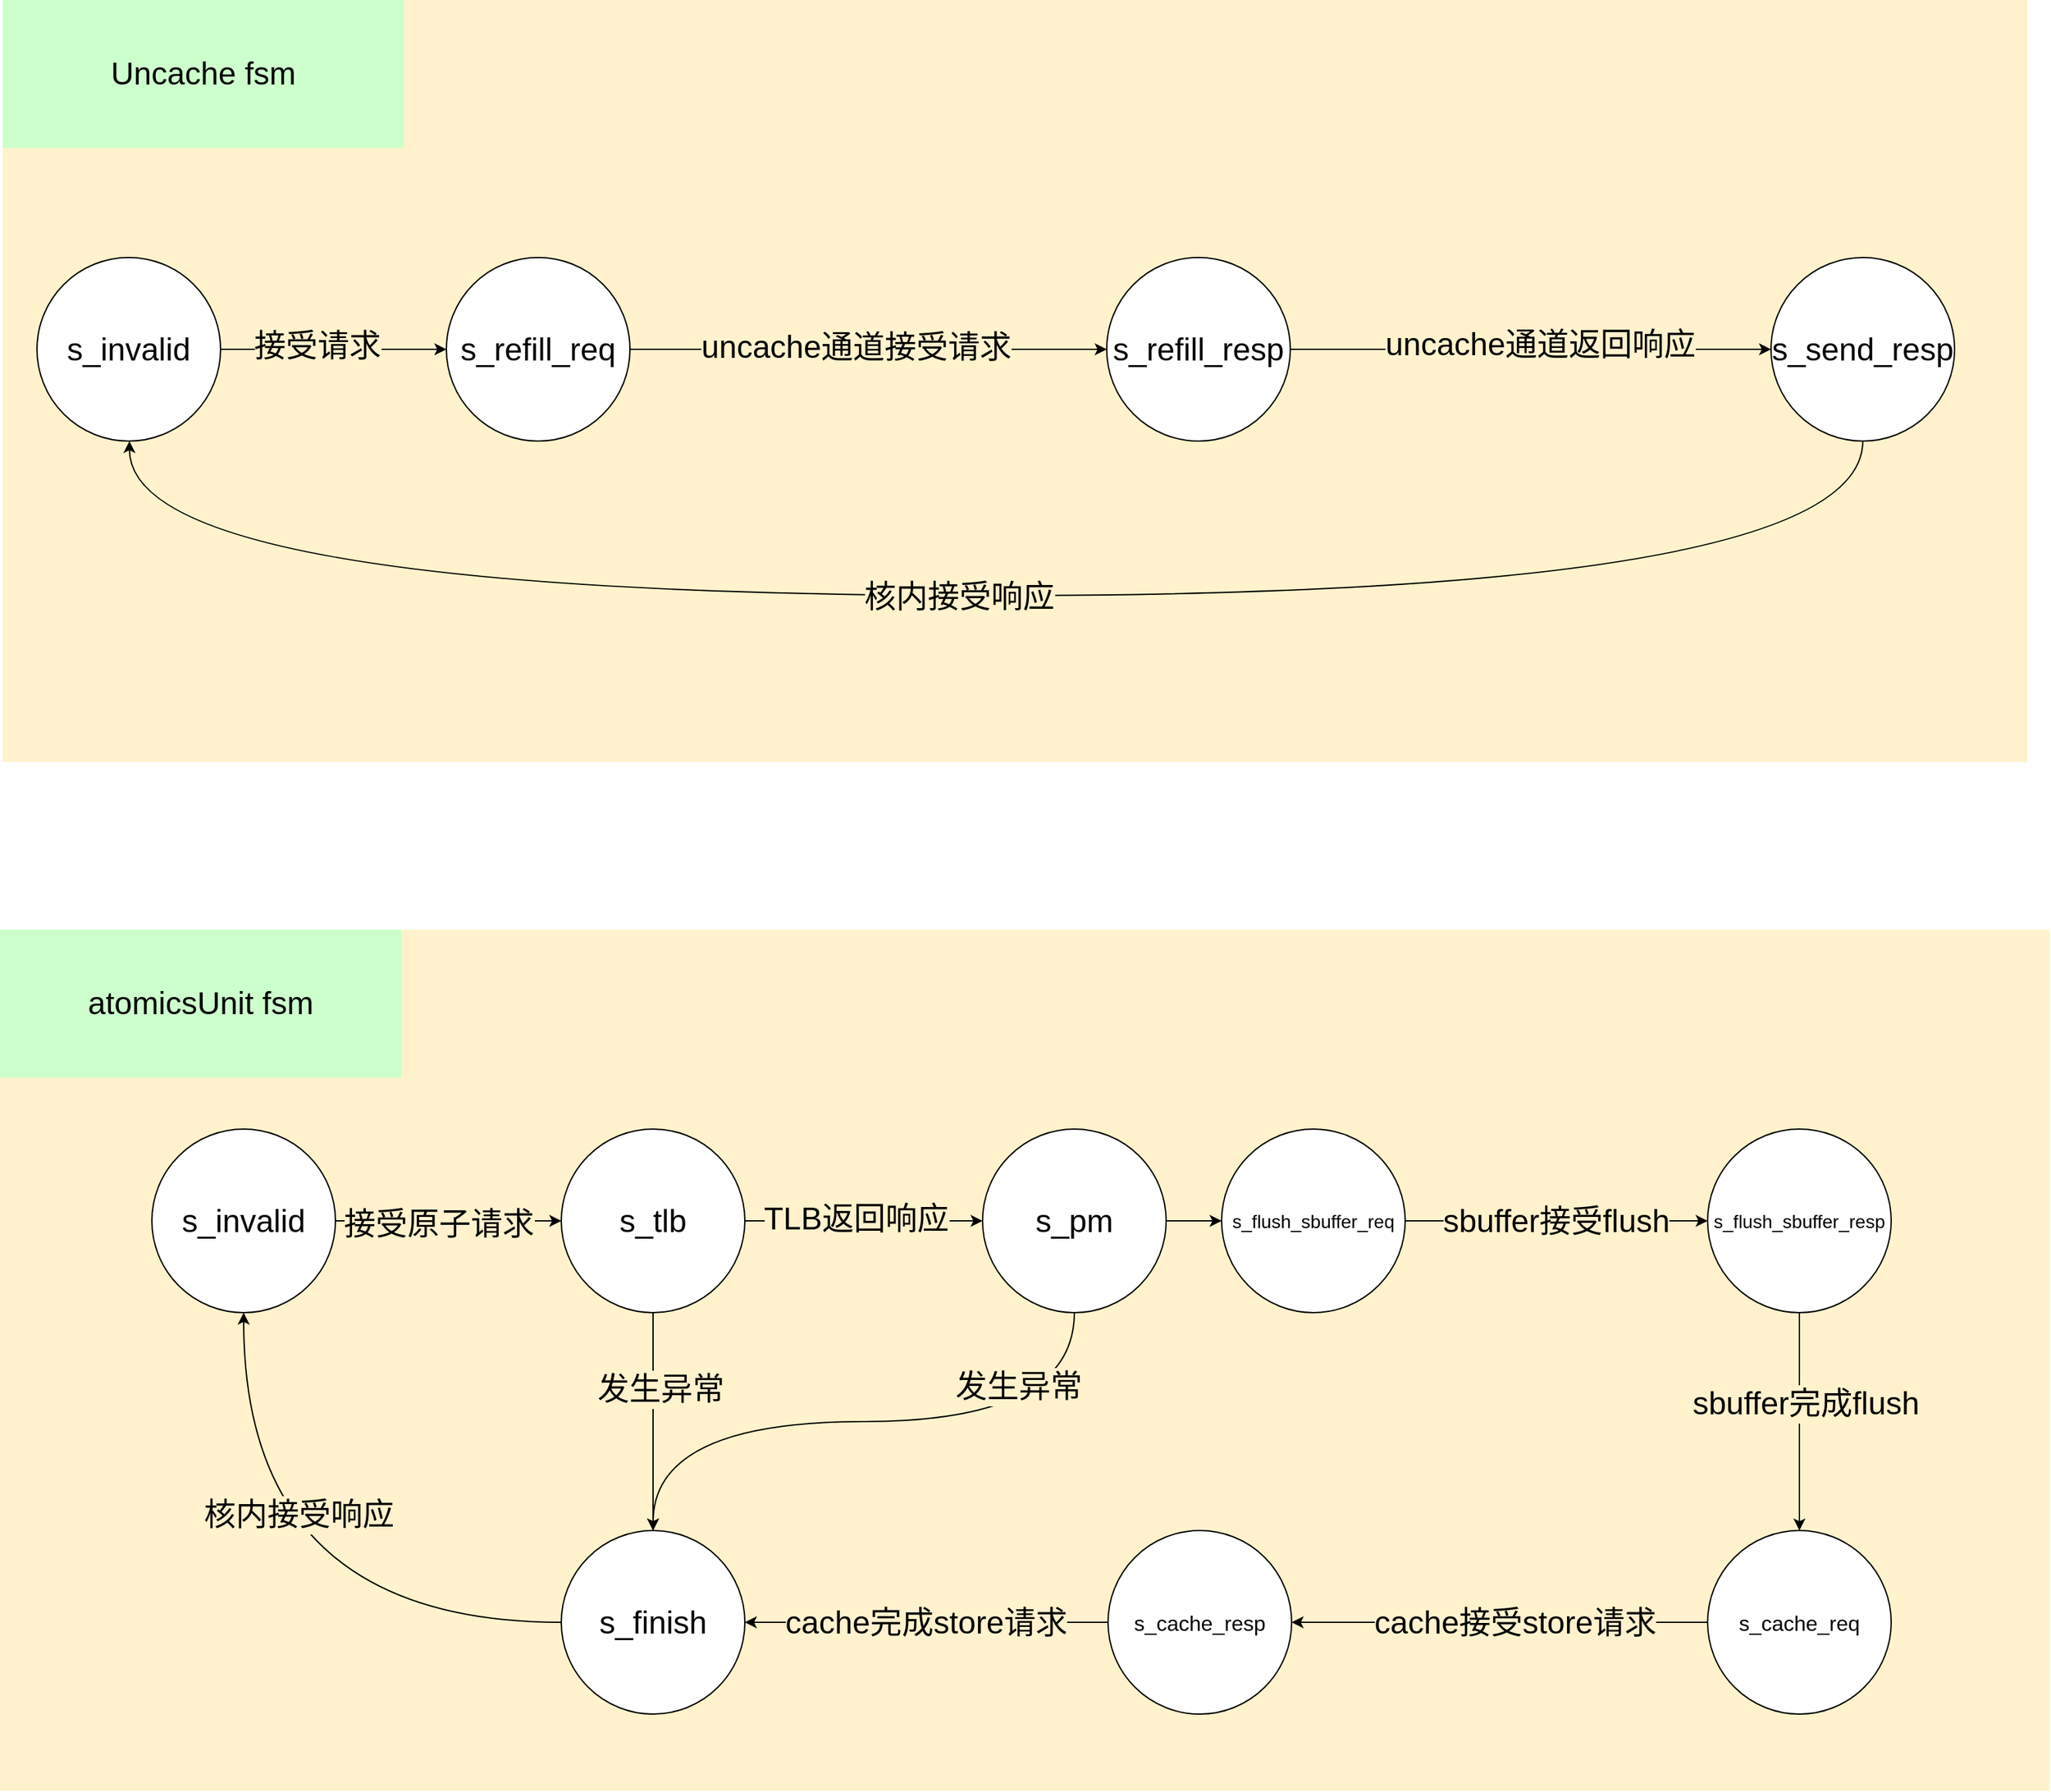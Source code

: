 <mxfile version="17.3.0" type="github">
  <diagram id="JQQySEixVqgQuPRewYlr" name="Page-1">
    <mxGraphModel dx="2426" dy="1311" grid="0" gridSize="10" guides="1" tooltips="1" connect="1" arrows="1" fold="1" page="1" pageScale="1" pageWidth="2339" pageHeight="3300" math="0" shadow="0">
      <root>
        <mxCell id="0" />
        <mxCell id="1" parent="0" />
        <mxCell id="yVjGx74_lBPrKLa_Afo--58" value="" style="rounded=0;whiteSpace=wrap;html=1;fontSize=24;fillColor=#fff2cc;strokeColor=none;" vertex="1" parent="1">
          <mxGeometry x="262" y="889" width="1552" height="652" as="geometry" />
        </mxCell>
        <mxCell id="yVjGx74_lBPrKLa_Afo--57" value="" style="rounded=0;whiteSpace=wrap;html=1;fontSize=24;fillColor=#fff2cc;strokeColor=none;" vertex="1" parent="1">
          <mxGeometry x="264" y="185" width="1533" height="577" as="geometry" />
        </mxCell>
        <mxCell id="yVjGx74_lBPrKLa_Afo--8" style="edgeStyle=orthogonalEdgeStyle;rounded=0;orthogonalLoop=1;jettySize=auto;html=1;exitX=1;exitY=0.5;exitDx=0;exitDy=0;fontSize=24;" edge="1" parent="1" source="yVjGx74_lBPrKLa_Afo--1" target="yVjGx74_lBPrKLa_Afo--3">
          <mxGeometry relative="1" as="geometry" />
        </mxCell>
        <mxCell id="yVjGx74_lBPrKLa_Afo--32" value="接受请求" style="edgeLabel;html=1;align=center;verticalAlign=middle;resizable=0;points=[];fontSize=24;labelBackgroundColor=#FFF2CC;" vertex="1" connectable="0" parent="yVjGx74_lBPrKLa_Afo--8">
          <mxGeometry x="-0.318" y="4" relative="1" as="geometry">
            <mxPoint x="14" y="1" as="offset" />
          </mxGeometry>
        </mxCell>
        <mxCell id="yVjGx74_lBPrKLa_Afo--1" value="&lt;p&gt;&lt;font style=&quot;font-size: 24px&quot;&gt;s_invalid&lt;/font&gt;&lt;/p&gt;" style="ellipse;whiteSpace=wrap;html=1;aspect=fixed;" vertex="1" parent="1">
          <mxGeometry x="290" y="380" width="139" height="139" as="geometry" />
        </mxCell>
        <mxCell id="yVjGx74_lBPrKLa_Afo--9" style="edgeStyle=orthogonalEdgeStyle;rounded=0;orthogonalLoop=1;jettySize=auto;html=1;exitX=1;exitY=0.5;exitDx=0;exitDy=0;fontSize=24;" edge="1" parent="1" source="yVjGx74_lBPrKLa_Afo--3" target="yVjGx74_lBPrKLa_Afo--4">
          <mxGeometry relative="1" as="geometry" />
        </mxCell>
        <mxCell id="yVjGx74_lBPrKLa_Afo--33" value="uncache通道接受请求" style="edgeLabel;html=1;align=center;verticalAlign=middle;resizable=0;points=[];fontSize=24;labelBackgroundColor=#FFF2CC;" vertex="1" connectable="0" parent="yVjGx74_lBPrKLa_Afo--9">
          <mxGeometry x="-0.283" y="2" relative="1" as="geometry">
            <mxPoint x="41" as="offset" />
          </mxGeometry>
        </mxCell>
        <mxCell id="yVjGx74_lBPrKLa_Afo--3" value="&lt;p&gt;&lt;font style=&quot;font-size: 24px&quot;&gt;s_refill_req&lt;/font&gt;&lt;/p&gt;" style="ellipse;whiteSpace=wrap;html=1;aspect=fixed;" vertex="1" parent="1">
          <mxGeometry x="600" y="380" width="139" height="139" as="geometry" />
        </mxCell>
        <mxCell id="yVjGx74_lBPrKLa_Afo--10" style="edgeStyle=orthogonalEdgeStyle;rounded=0;orthogonalLoop=1;jettySize=auto;html=1;exitX=1;exitY=0.5;exitDx=0;exitDy=0;entryX=0;entryY=0.5;entryDx=0;entryDy=0;fontSize=24;" edge="1" parent="1" source="yVjGx74_lBPrKLa_Afo--4" target="yVjGx74_lBPrKLa_Afo--5">
          <mxGeometry relative="1" as="geometry" />
        </mxCell>
        <mxCell id="yVjGx74_lBPrKLa_Afo--4" value="&lt;p&gt;&lt;font style=&quot;font-size: 24px&quot;&gt;s_refill_resp&lt;/font&gt;&lt;/p&gt;" style="ellipse;whiteSpace=wrap;html=1;aspect=fixed;" vertex="1" parent="1">
          <mxGeometry x="1100" y="380" width="139" height="139" as="geometry" />
        </mxCell>
        <mxCell id="yVjGx74_lBPrKLa_Afo--5" value="&lt;p&gt;&lt;font style=&quot;font-size: 24px&quot;&gt;s_send_resp&lt;/font&gt;&lt;/p&gt;" style="ellipse;whiteSpace=wrap;html=1;aspect=fixed;" vertex="1" parent="1">
          <mxGeometry x="1603" y="380" width="139" height="139" as="geometry" />
        </mxCell>
        <mxCell id="yVjGx74_lBPrKLa_Afo--21" style="edgeStyle=orthogonalEdgeStyle;curved=1;rounded=0;orthogonalLoop=1;jettySize=auto;html=1;exitX=1;exitY=0.5;exitDx=0;exitDy=0;fontSize=24;" edge="1" parent="1" source="yVjGx74_lBPrKLa_Afo--11" target="yVjGx74_lBPrKLa_Afo--12">
          <mxGeometry relative="1" as="geometry" />
        </mxCell>
        <mxCell id="yVjGx74_lBPrKLa_Afo--37" value="接受原子请求" style="edgeLabel;html=1;align=center;verticalAlign=middle;resizable=0;points=[];fontSize=24;labelBackgroundColor=#FFF2CC;" vertex="1" connectable="0" parent="yVjGx74_lBPrKLa_Afo--21">
          <mxGeometry x="-0.17" y="-3" relative="1" as="geometry">
            <mxPoint x="7" y="-1" as="offset" />
          </mxGeometry>
        </mxCell>
        <mxCell id="yVjGx74_lBPrKLa_Afo--11" value="&lt;p&gt;&lt;font style=&quot;font-size: 24px&quot;&gt;s_invalid&lt;/font&gt;&lt;/p&gt;" style="ellipse;whiteSpace=wrap;html=1;aspect=fixed;" vertex="1" parent="1">
          <mxGeometry x="377" y="1040" width="139" height="139" as="geometry" />
        </mxCell>
        <mxCell id="yVjGx74_lBPrKLa_Afo--22" style="edgeStyle=orthogonalEdgeStyle;curved=1;rounded=0;orthogonalLoop=1;jettySize=auto;html=1;exitX=1;exitY=0.5;exitDx=0;exitDy=0;entryX=0;entryY=0.5;entryDx=0;entryDy=0;fontSize=24;" edge="1" parent="1" source="yVjGx74_lBPrKLa_Afo--12" target="yVjGx74_lBPrKLa_Afo--13">
          <mxGeometry relative="1" as="geometry" />
        </mxCell>
        <mxCell id="yVjGx74_lBPrKLa_Afo--38" value="TLB返回响应" style="edgeLabel;html=1;align=center;verticalAlign=middle;resizable=0;points=[];fontSize=24;labelBackgroundColor=#FFF2CC;" vertex="1" connectable="0" parent="yVjGx74_lBPrKLa_Afo--22">
          <mxGeometry x="-0.397" y="5" relative="1" as="geometry">
            <mxPoint x="29" y="3" as="offset" />
          </mxGeometry>
        </mxCell>
        <mxCell id="yVjGx74_lBPrKLa_Afo--47" style="edgeStyle=orthogonalEdgeStyle;curved=1;rounded=0;orthogonalLoop=1;jettySize=auto;html=1;exitX=0.5;exitY=1;exitDx=0;exitDy=0;fontSize=24;" edge="1" parent="1" source="yVjGx74_lBPrKLa_Afo--12" target="yVjGx74_lBPrKLa_Afo--18">
          <mxGeometry relative="1" as="geometry" />
        </mxCell>
        <mxCell id="yVjGx74_lBPrKLa_Afo--65" value="发生异常" style="edgeLabel;html=1;align=center;verticalAlign=middle;resizable=0;points=[];fontSize=24;labelBackgroundColor=#FFF2CC;" vertex="1" connectable="0" parent="yVjGx74_lBPrKLa_Afo--47">
          <mxGeometry x="-0.304" y="5" relative="1" as="geometry">
            <mxPoint as="offset" />
          </mxGeometry>
        </mxCell>
        <mxCell id="yVjGx74_lBPrKLa_Afo--12" value="&lt;p&gt;&lt;font style=&quot;font-size: 24px&quot;&gt;s_tlb&lt;/font&gt;&lt;/p&gt;" style="ellipse;whiteSpace=wrap;html=1;aspect=fixed;" vertex="1" parent="1">
          <mxGeometry x="687" y="1040" width="139" height="139" as="geometry" />
        </mxCell>
        <mxCell id="yVjGx74_lBPrKLa_Afo--23" style="edgeStyle=orthogonalEdgeStyle;curved=1;rounded=0;orthogonalLoop=1;jettySize=auto;html=1;exitX=1;exitY=0.5;exitDx=0;exitDy=0;entryX=0;entryY=0.5;entryDx=0;entryDy=0;fontSize=24;" edge="1" parent="1" source="yVjGx74_lBPrKLa_Afo--13" target="yVjGx74_lBPrKLa_Afo--14">
          <mxGeometry relative="1" as="geometry" />
        </mxCell>
        <mxCell id="yVjGx74_lBPrKLa_Afo--13" value="&lt;p&gt;&lt;font style=&quot;font-size: 24px&quot;&gt;s_pm&lt;/font&gt;&lt;/p&gt;" style="ellipse;whiteSpace=wrap;html=1;aspect=fixed;" vertex="1" parent="1">
          <mxGeometry x="1006" y="1040" width="139" height="139" as="geometry" />
        </mxCell>
        <mxCell id="yVjGx74_lBPrKLa_Afo--24" style="edgeStyle=orthogonalEdgeStyle;curved=1;rounded=0;orthogonalLoop=1;jettySize=auto;html=1;exitX=1;exitY=0.5;exitDx=0;exitDy=0;entryX=0;entryY=0.5;entryDx=0;entryDy=0;fontSize=24;" edge="1" parent="1" source="yVjGx74_lBPrKLa_Afo--14" target="yVjGx74_lBPrKLa_Afo--15">
          <mxGeometry relative="1" as="geometry" />
        </mxCell>
        <mxCell id="yVjGx74_lBPrKLa_Afo--40" value="sbuffer接受flush" style="edgeLabel;html=1;align=center;verticalAlign=middle;resizable=0;points=[];fontSize=24;labelBackgroundColor=#FFF2CC;" vertex="1" connectable="0" parent="yVjGx74_lBPrKLa_Afo--24">
          <mxGeometry x="-0.106" y="-1" relative="1" as="geometry">
            <mxPoint x="11" y="-1" as="offset" />
          </mxGeometry>
        </mxCell>
        <mxCell id="yVjGx74_lBPrKLa_Afo--14" value="&lt;p&gt;&lt;font style=&quot;font-size: 14px&quot;&gt;s_flush_sbuffer_req&lt;/font&gt;&lt;/p&gt;" style="ellipse;whiteSpace=wrap;html=1;aspect=fixed;" vertex="1" parent="1">
          <mxGeometry x="1187" y="1040" width="139" height="139" as="geometry" />
        </mxCell>
        <mxCell id="yVjGx74_lBPrKLa_Afo--41" style="edgeStyle=orthogonalEdgeStyle;curved=1;rounded=0;orthogonalLoop=1;jettySize=auto;html=1;exitX=0.5;exitY=1;exitDx=0;exitDy=0;fontSize=24;" edge="1" parent="1" source="yVjGx74_lBPrKLa_Afo--15" target="yVjGx74_lBPrKLa_Afo--16">
          <mxGeometry relative="1" as="geometry" />
        </mxCell>
        <mxCell id="yVjGx74_lBPrKLa_Afo--42" value="sbuffer完成flush" style="edgeLabel;html=1;align=center;verticalAlign=middle;resizable=0;points=[];fontSize=24;labelBackgroundColor=#FFF2CC;" vertex="1" connectable="0" parent="yVjGx74_lBPrKLa_Afo--41">
          <mxGeometry x="-0.168" y="4" relative="1" as="geometry">
            <mxPoint as="offset" />
          </mxGeometry>
        </mxCell>
        <mxCell id="yVjGx74_lBPrKLa_Afo--15" value="&lt;p&gt;&lt;font style=&quot;font-size: 14px&quot;&gt;s_flush_sbuffer_resp&lt;/font&gt;&lt;/p&gt;" style="ellipse;whiteSpace=wrap;html=1;aspect=fixed;" vertex="1" parent="1">
          <mxGeometry x="1555" y="1040" width="139" height="139" as="geometry" />
        </mxCell>
        <mxCell id="yVjGx74_lBPrKLa_Afo--43" style="edgeStyle=orthogonalEdgeStyle;curved=1;rounded=0;orthogonalLoop=1;jettySize=auto;html=1;exitX=0;exitY=0.5;exitDx=0;exitDy=0;entryX=1;entryY=0.5;entryDx=0;entryDy=0;fontSize=24;" edge="1" parent="1" source="yVjGx74_lBPrKLa_Afo--16" target="yVjGx74_lBPrKLa_Afo--17">
          <mxGeometry relative="1" as="geometry" />
        </mxCell>
        <mxCell id="yVjGx74_lBPrKLa_Afo--44" value="cache接受store请求" style="edgeLabel;html=1;align=center;verticalAlign=middle;resizable=0;points=[];fontSize=24;labelBackgroundColor=#FFF2CC;" vertex="1" connectable="0" parent="yVjGx74_lBPrKLa_Afo--43">
          <mxGeometry x="0.173" y="-1" relative="1" as="geometry">
            <mxPoint x="38" y="1" as="offset" />
          </mxGeometry>
        </mxCell>
        <mxCell id="yVjGx74_lBPrKLa_Afo--16" value="&lt;p&gt;&lt;font style=&quot;font-size: 16px&quot;&gt;s_cache_req&lt;/font&gt;&lt;/p&gt;" style="ellipse;whiteSpace=wrap;html=1;aspect=fixed;" vertex="1" parent="1">
          <mxGeometry x="1555" y="1344" width="139" height="139" as="geometry" />
        </mxCell>
        <mxCell id="yVjGx74_lBPrKLa_Afo--45" style="edgeStyle=orthogonalEdgeStyle;curved=1;rounded=0;orthogonalLoop=1;jettySize=auto;html=1;exitX=0;exitY=0.5;exitDx=0;exitDy=0;entryX=1;entryY=0.5;entryDx=0;entryDy=0;fontSize=24;" edge="1" parent="1" source="yVjGx74_lBPrKLa_Afo--17" target="yVjGx74_lBPrKLa_Afo--18">
          <mxGeometry relative="1" as="geometry" />
        </mxCell>
        <mxCell id="yVjGx74_lBPrKLa_Afo--46" value="cache完成store请求" style="edgeLabel;html=1;align=center;verticalAlign=middle;resizable=0;points=[];fontSize=24;labelBackgroundColor=#FFF2CC;" vertex="1" connectable="0" parent="yVjGx74_lBPrKLa_Afo--45">
          <mxGeometry x="0.303" y="-2" relative="1" as="geometry">
            <mxPoint x="41" y="2" as="offset" />
          </mxGeometry>
        </mxCell>
        <mxCell id="yVjGx74_lBPrKLa_Afo--17" value="&lt;p&gt;&lt;font style=&quot;font-size: 16px&quot;&gt;s_cache_resp&lt;/font&gt;&lt;/p&gt;" style="ellipse;whiteSpace=wrap;html=1;aspect=fixed;" vertex="1" parent="1">
          <mxGeometry x="1101" y="1344" width="139" height="139" as="geometry" />
        </mxCell>
        <mxCell id="yVjGx74_lBPrKLa_Afo--53" style="edgeStyle=orthogonalEdgeStyle;curved=1;rounded=0;orthogonalLoop=1;jettySize=auto;html=1;exitX=0;exitY=0.5;exitDx=0;exitDy=0;entryX=0.5;entryY=1;entryDx=0;entryDy=0;fontSize=24;" edge="1" parent="1" source="yVjGx74_lBPrKLa_Afo--18" target="yVjGx74_lBPrKLa_Afo--11">
          <mxGeometry relative="1" as="geometry" />
        </mxCell>
        <mxCell id="yVjGx74_lBPrKLa_Afo--54" value="核内接受响应" style="edgeLabel;html=1;align=center;verticalAlign=middle;resizable=0;points=[];fontSize=24;labelBackgroundColor=#FFF2CC;" vertex="1" connectable="0" parent="yVjGx74_lBPrKLa_Afo--53">
          <mxGeometry x="0.357" y="-41" relative="1" as="geometry">
            <mxPoint as="offset" />
          </mxGeometry>
        </mxCell>
        <mxCell id="yVjGx74_lBPrKLa_Afo--18" value="&lt;p&gt;&lt;font style=&quot;font-size: 24px&quot;&gt;s_finish&lt;/font&gt;&lt;/p&gt;" style="ellipse;whiteSpace=wrap;html=1;aspect=fixed;" vertex="1" parent="1">
          <mxGeometry x="687" y="1344" width="139" height="139" as="geometry" />
        </mxCell>
        <mxCell id="yVjGx74_lBPrKLa_Afo--34" value="uncache通道返回响应" style="edgeLabel;html=1;align=center;verticalAlign=middle;resizable=0;points=[];fontSize=24;labelBackgroundColor=#FFF2CC;" vertex="1" connectable="0" parent="1">
          <mxGeometry x="1428.0" y="446" as="geometry" />
        </mxCell>
        <mxCell id="yVjGx74_lBPrKLa_Afo--35" value="" style="endArrow=classic;html=1;rounded=0;fontSize=24;edgeStyle=orthogonalEdgeStyle;curved=1;exitX=0.5;exitY=1;exitDx=0;exitDy=0;" edge="1" parent="1" source="yVjGx74_lBPrKLa_Afo--5" target="yVjGx74_lBPrKLa_Afo--1">
          <mxGeometry width="50" height="50" relative="1" as="geometry">
            <mxPoint x="1236" y="713" as="sourcePoint" />
            <mxPoint x="1286" y="663" as="targetPoint" />
            <Array as="points">
              <mxPoint x="1673" y="636" />
              <mxPoint x="360" y="636" />
            </Array>
          </mxGeometry>
        </mxCell>
        <mxCell id="yVjGx74_lBPrKLa_Afo--36" value="核内接受响应" style="edgeLabel;html=1;align=center;verticalAlign=middle;resizable=0;points=[];fontSize=24;labelBackgroundColor=#FFF2CC;" vertex="1" connectable="0" parent="yVjGx74_lBPrKLa_Afo--35">
          <mxGeometry x="0.037" y="1" relative="1" as="geometry">
            <mxPoint as="offset" />
          </mxGeometry>
        </mxCell>
        <mxCell id="yVjGx74_lBPrKLa_Afo--48" value="" style="endArrow=classic;html=1;rounded=0;fontSize=24;curved=1;edgeStyle=orthogonalEdgeStyle;entryX=0.5;entryY=0;entryDx=0;entryDy=0;exitX=0.5;exitY=1;exitDx=0;exitDy=0;" edge="1" parent="1" source="yVjGx74_lBPrKLa_Afo--13" target="yVjGx74_lBPrKLa_Afo--18">
          <mxGeometry width="50" height="50" relative="1" as="geometry">
            <mxPoint x="345" y="1379" as="sourcePoint" />
            <mxPoint x="395" y="1329" as="targetPoint" />
          </mxGeometry>
        </mxCell>
        <mxCell id="yVjGx74_lBPrKLa_Afo--52" value="发生异常" style="edgeLabel;html=1;align=center;verticalAlign=middle;resizable=0;points=[];fontSize=24;labelBackgroundColor=#FFF2CC;" vertex="1" connectable="0" parent="yVjGx74_lBPrKLa_Afo--48">
          <mxGeometry x="-0.46" y="-16" relative="1" as="geometry">
            <mxPoint x="5" y="-11" as="offset" />
          </mxGeometry>
        </mxCell>
        <mxCell id="yVjGx74_lBPrKLa_Afo--55" value="Uncache fsm" style="rounded=0;whiteSpace=wrap;html=1;fontSize=24;fillColor=#CCFFCC;strokeColor=none;" vertex="1" parent="1">
          <mxGeometry x="264" y="185" width="304" height="112" as="geometry" />
        </mxCell>
        <mxCell id="yVjGx74_lBPrKLa_Afo--56" value="atomicsUnit fsm" style="rounded=0;whiteSpace=wrap;html=1;fontSize=24;fillColor=#CCFFCC;strokeColor=none;" vertex="1" parent="1">
          <mxGeometry x="262" y="889" width="304" height="112" as="geometry" />
        </mxCell>
      </root>
    </mxGraphModel>
  </diagram>
</mxfile>
